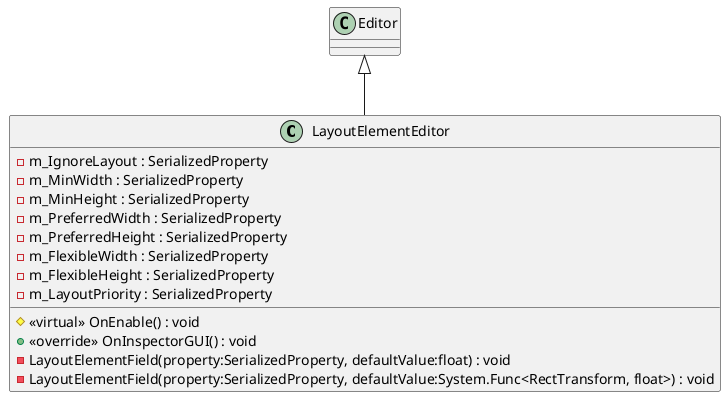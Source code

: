 @startuml
class LayoutElementEditor {
    - m_IgnoreLayout : SerializedProperty
    - m_MinWidth : SerializedProperty
    - m_MinHeight : SerializedProperty
    - m_PreferredWidth : SerializedProperty
    - m_PreferredHeight : SerializedProperty
    - m_FlexibleWidth : SerializedProperty
    - m_FlexibleHeight : SerializedProperty
    - m_LayoutPriority : SerializedProperty
    # <<virtual>> OnEnable() : void
    + <<override>> OnInspectorGUI() : void
    - LayoutElementField(property:SerializedProperty, defaultValue:float) : void
    - LayoutElementField(property:SerializedProperty, defaultValue:System.Func<RectTransform, float>) : void
}
Editor <|-- LayoutElementEditor
@enduml
